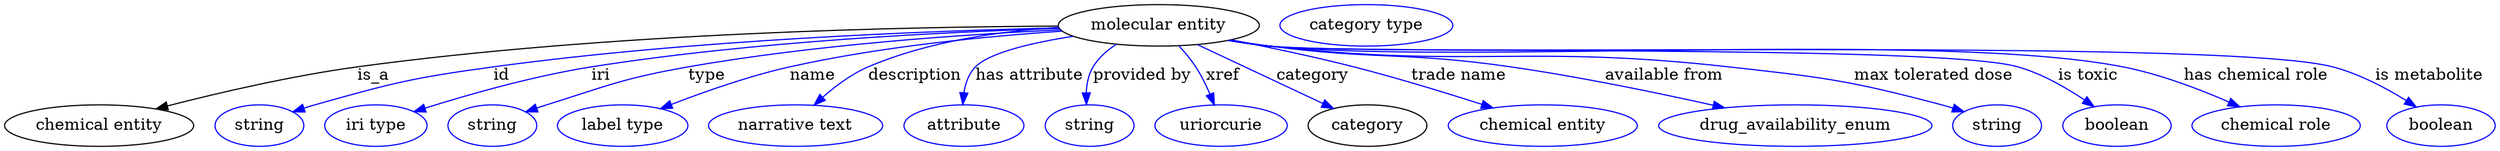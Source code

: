 digraph {
	graph [bb="0,0,2153.7,123"];
	node [label="\N"];
	"molecular entity"	[height=0.5,
		label="molecular entity",
		pos="997.89,105",
		width=2.4192];
	"chemical entity"	[height=0.5,
		pos="81.893,18",
		width=2.2748];
	"molecular entity" -> "chemical entity"	[label=is_a,
		lp="319.89,61.5",
		pos="e,130.84,32.438 910.61,104.3 778.94,103.69 521.94,98.361 305.89,69 249.18,61.293 185.59,46.494 140.69,34.987"];
	id	[color=blue,
		height=0.5,
		label=string,
		pos="219.89,18",
		width=1.0652];
	"molecular entity" -> id	[color=blue,
		label=id,
		lp="430.89,61.5",
		pos="e,248.89,29.96 911.44,102.7 798.76,100.09 595.79,92.293 423.89,69 353.67,59.484 336.11,55.205 267.89,36 264.79,35.126 261.59,34.155 \
258.39,33.133",
		style=solid];
	iri	[color=blue,
		height=0.5,
		label="iri type",
		pos="320.89,18",
		width=1.2277];
	"molecular entity" -> iri	[color=blue,
		label=iri,
		lp="517.89,61.5",
		pos="e,354.25,30.063 911.45,102.18 813.52,99.112 649.4,90.894 509.89,69 458.95,61.005 401.91,44.89 363.95,33.109",
		style=solid];
	type	[color=blue,
		height=0.5,
		label=string,
		pos="421.89,18",
		width=1.0652];
	"molecular entity" -> type	[color=blue,
		label=type,
		lp="606.89,61.5",
		pos="e,451.02,29.809 912.74,101.1 830,97.24 701.06,88.476 590.89,69 545.23,60.928 494.41,44.892 460.54,33.149",
		style=solid];
	name	[color=blue,
		height=0.5,
		label="label type",
		pos="534.89,18",
		width=1.5707];
	"molecular entity" -> name	[color=blue,
		label=name,
		lp="698.89,61.5",
		pos="e,567.74,32.785 914.09,99.964 849.26,95.605 757.56,86.736 678.89,69 643.91,61.112 605.61,47.564 577.31,36.558",
		style=solid];
	description	[color=blue,
		height=0.5,
		label="narrative text",
		pos="684.89,18",
		width=2.0943];
	"molecular entity" -> description	[color=blue,
		label=description,
		lp="787.39,61.5",
		pos="e,700.6,35.757 911.15,103.28 861.32,100.13 798.57,91.377 746.89,69 732.6,62.81 718.88,52.386 707.99,42.652",
		style=solid];
	"has attribute"	[color=blue,
		height=0.5,
		label=attribute,
		pos="829.89,18",
		width=1.4443];
	"molecular entity" -> "has attribute"	[color=blue,
		label="has attribute",
		lp="885.89,61.5",
		pos="e,828.49,36.441 923.5,95.618 888.12,90.095 850.95,81.526 838.89,69 833.13,63.012 830.39,54.658 829.23,46.492",
		style=solid];
	"provided by"	[color=blue,
		height=0.5,
		label=string,
		pos="937.89,18",
		width=1.0652];
	"molecular entity" -> "provided by"	[color=blue,
		label="provided by",
		lp="983.39,61.5",
		pos="e,935.13,36.367 961.18,88.604 953.21,83.534 945.73,77.068 940.89,69 936.9,62.334 935.33,54.228 934.97,46.5",
		style=solid];
	xref	[color=blue,
		height=0.5,
		label=uriorcurie,
		pos="1051.9,18",
		width=1.5887];
	"molecular entity" -> xref	[color=blue,
		label=xref,
		lp="1053.4,61.5",
		pos="e,1046,35.908 1015.4,87.125 1020.5,81.651 1025.8,75.346 1029.9,69 1034.6,61.737 1038.8,53.287 1042.2,45.422",
		style=solid];
	category	[height=0.5,
		pos="1178.9,18",
		width=1.4263];
	"molecular entity" -> category	[color=blue,
		label=category,
		lp="1131.4,61.5",
		pos="e,1149.3,32.875 1031.5,88.211 1062.3,73.748 1107.9,52.343 1140.2,37.173",
		style=solid];
	"trade name"	[color=blue,
		height=0.5,
		label="chemical entity",
		pos="1329.9,18",
		width=2.2748];
	"molecular entity" -> "trade name"	[color=blue,
		label="trade name",
		lp="1257.9,61.5",
		pos="e,1287,33.371 1060.8,92.42 1092.8,86.176 1132.1,77.928 1166.9,69 1204.2,59.442 1245.6,46.692 1277.4,36.459",
		style=solid];
	"available from"	[color=blue,
		height=0.5,
		label=drug_availability_enum,
		pos="1547.9,18",
		width=3.2858];
	"molecular entity" -> "available from"	[color=blue,
		label="available from",
		lp="1436.4,61.5",
		pos="e,1487.1,33.45 1059.5,92.255 1070.9,90.317 1082.7,88.466 1093.9,87 1186.3,74.859 1210.6,82.344 1302.9,69 1362.1,60.441 1428.5,46.615 \
1477.3,35.669",
		style=solid];
	"max tolerated dose"	[color=blue,
		height=0.5,
		label=string,
		pos="1722.9,18",
		width=1.0652];
	"molecular entity" -> "max tolerated dose"	[color=blue,
		label="max tolerated dose",
		lp="1668.9,61.5",
		pos="e,1694.2,30.015 1058.4,92.053 1070.1,90.086 1082.4,88.275 1093.9,87 1269.9,67.521 1315.9,88.756 1491.9,69 1574,59.779 1595,57.198 \
1674.9,36 1678.1,35.161 1681.3,34.209 1684.6,33.195",
		style=solid];
	"is toxic"	[color=blue,
		height=0.5,
		label=boolean,
		pos="1825.9,18",
		width=1.2999];
	"molecular entity" -> "is toxic"	[color=blue,
		label="is toxic",
		lp="1802.9,61.5",
		pos="e,1806.5,34.452 1058.1,91.934 1069.9,89.964 1082.3,88.184 1093.9,87 1165.5,79.7 1672.7,89.067 1741.9,69 1762.2,63.096 1782.7,51.054 \
1798.4,40.268",
		style=solid];
	"has chemical role"	[color=blue,
		height=0.5,
		label="chemical role",
		pos="1963.9,18",
		width=2.022];
	"molecular entity" -> "has chemical role"	[color=blue,
		label="has chemical role",
		lp="1947.4,61.5",
		pos="e,1932.8,34.35 1057.9,91.945 1069.8,89.961 1082.2,88.172 1093.9,87 1257.3,70.631 1671.7,100.75 1832.9,69 1864.3,62.805 1898.1,49.754 \
1923.5,38.54",
		style=solid];
	"is metabolite"	[color=blue,
		height=0.5,
		label=boolean,
		pos="2106.9,18",
		width=1.2999];
	"molecular entity" -> "is metabolite"	[color=blue,
		label="is metabolite",
		lp="2097.9,61.5",
		pos="e,2085.6,34.272 1057.9,91.9 1069.8,89.92 1082.2,88.144 1093.9,87 1195.6,77.056 1915,94.932 2013.9,69 2036.4,63.101 2059.4,50.766 \
2077,39.825",
		style=solid];
	"named thing_category"	[color=blue,
		height=0.5,
		label="category type",
		pos="1177.9,105",
		width=2.0762];
}
